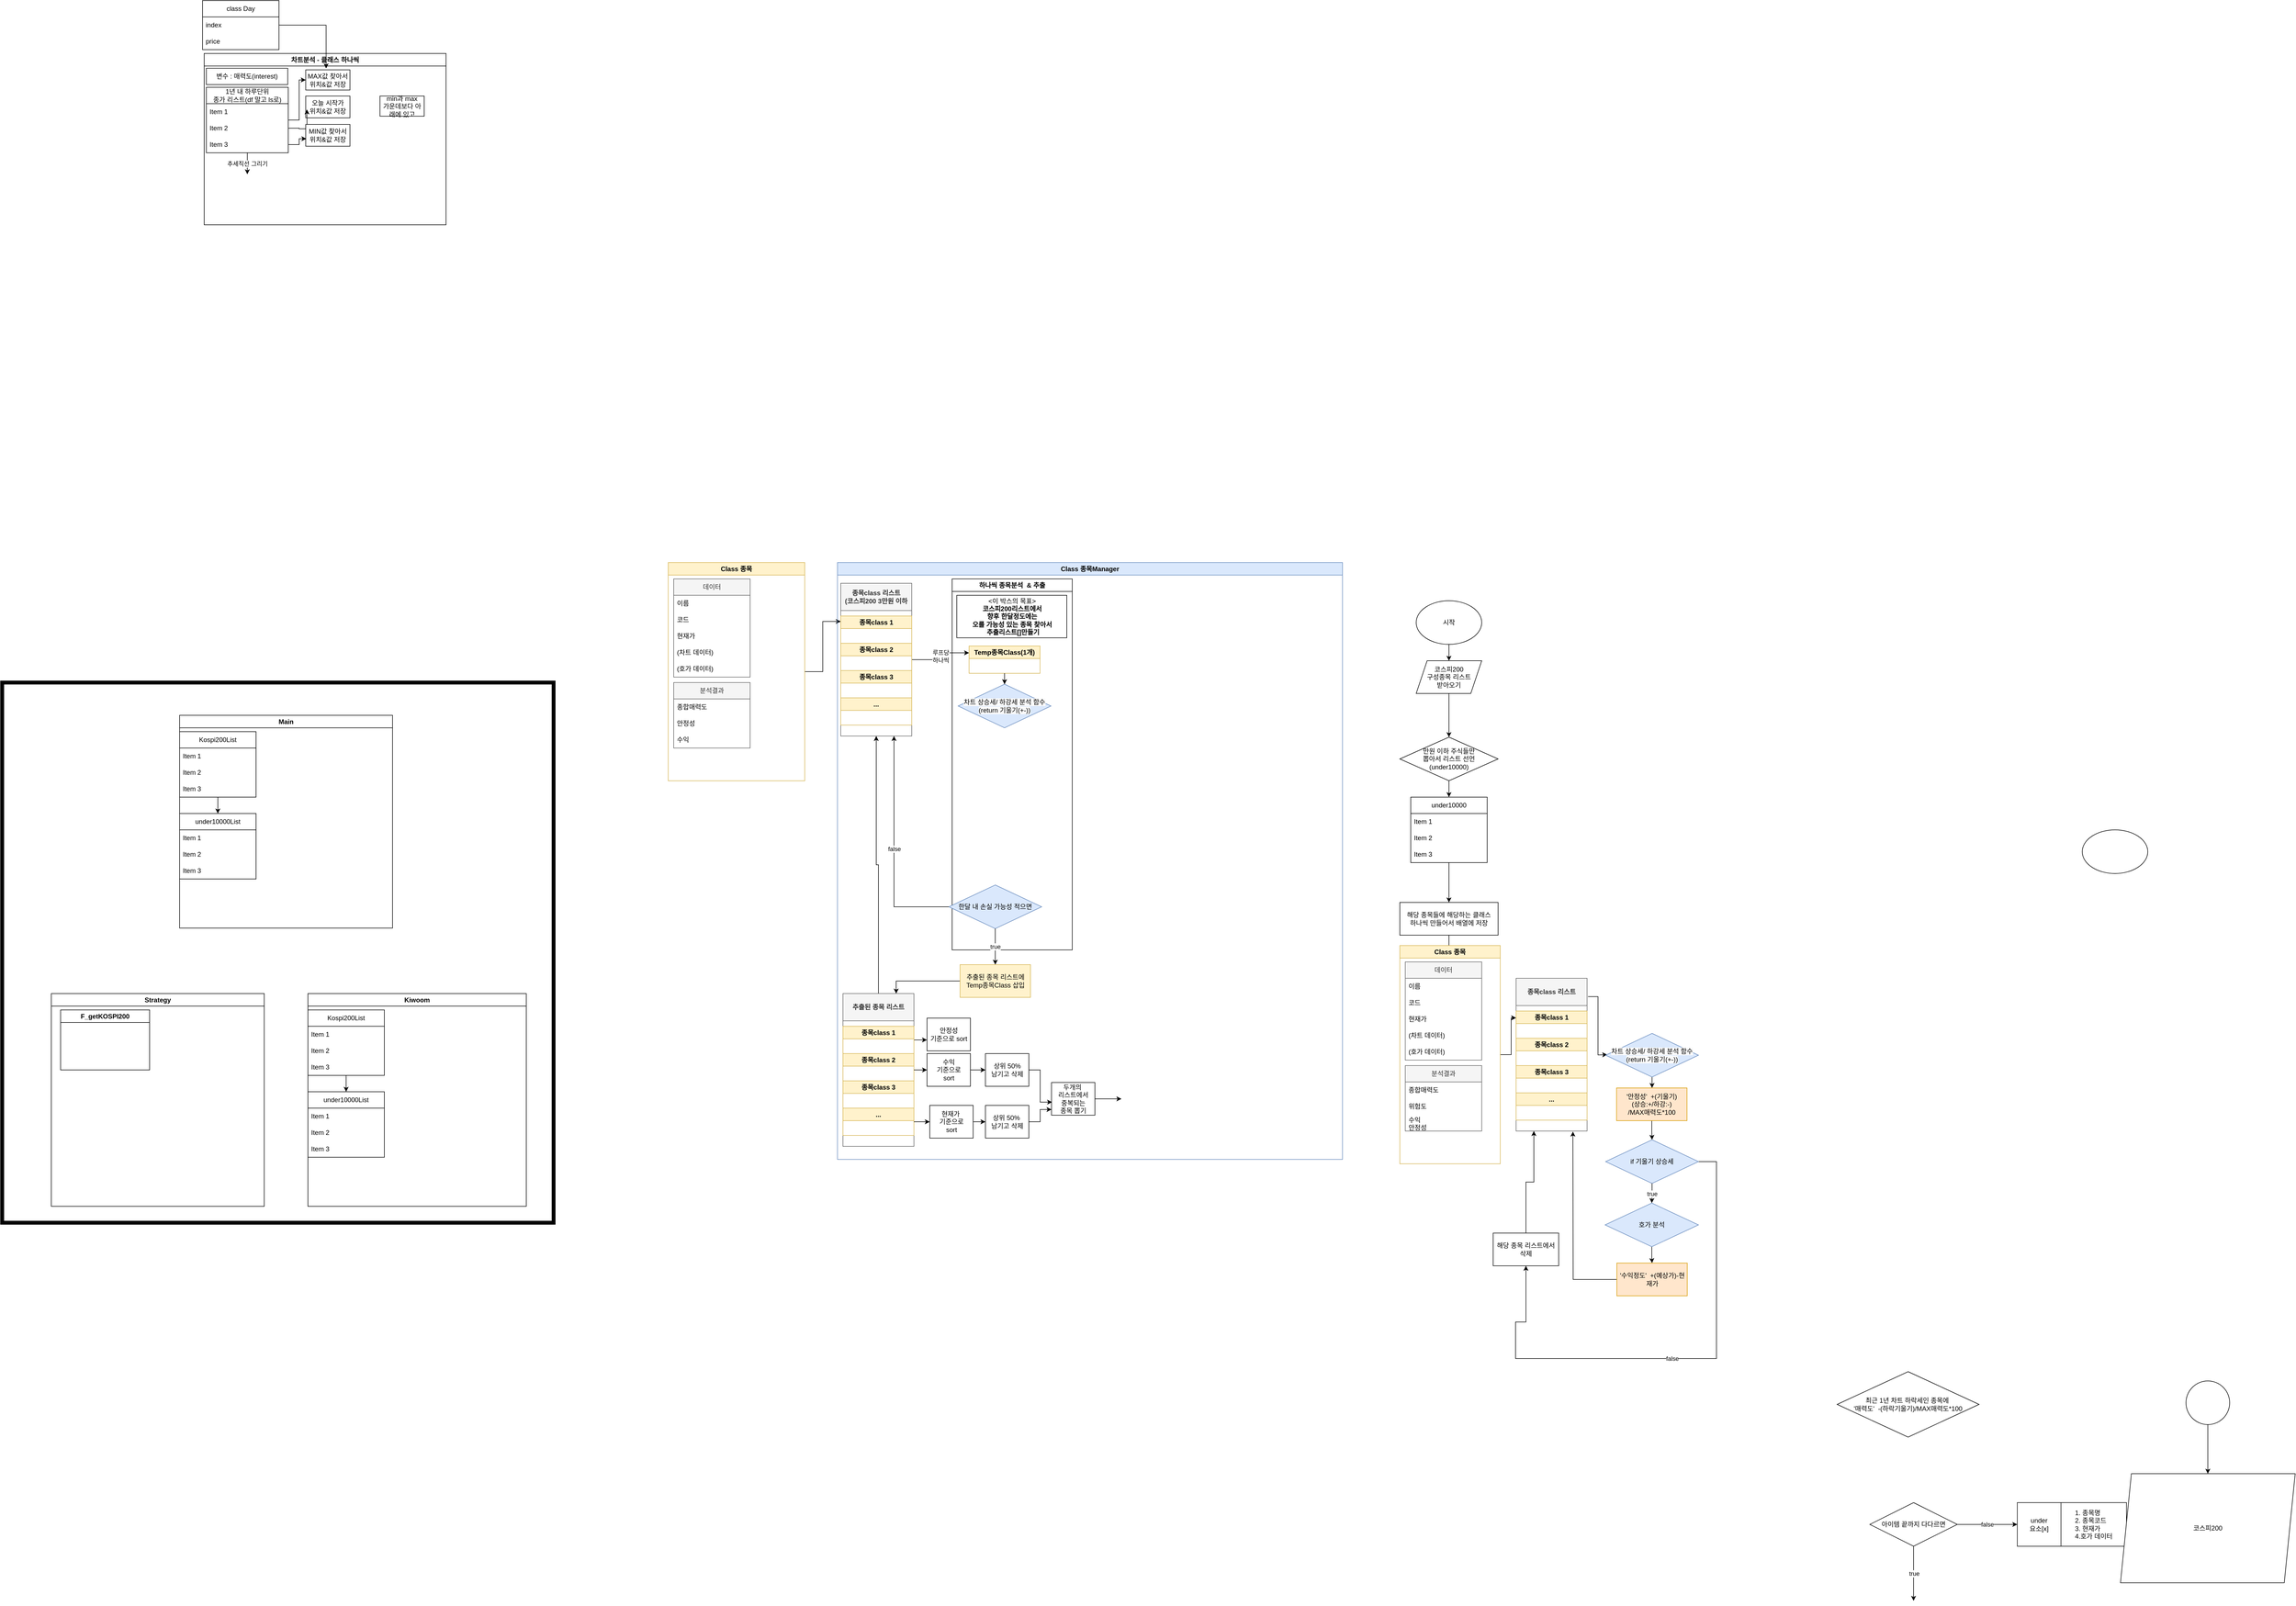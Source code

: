 <mxfile version="21.6.1" type="device">
  <diagram name="페이지-1" id="QIUFdWRInUS5IZFDsgyB">
    <mxGraphModel dx="1163" dy="1836" grid="0" gridSize="10" guides="1" tooltips="1" connect="1" arrows="1" fold="1" page="0" pageScale="1" pageWidth="827" pageHeight="1169" math="0" shadow="0">
      <root>
        <mxCell id="0" />
        <mxCell id="1" parent="0" />
        <mxCell id="idhvMQGA3ezEIWudhVS9-40" value="" style="rounded=0;whiteSpace=wrap;html=1;fillColor=none;strokeWidth=7;" parent="1" vertex="1">
          <mxGeometry x="-520" y="120" width="1010" height="990" as="geometry" />
        </mxCell>
        <mxCell id="idhvMQGA3ezEIWudhVS9-6" value="Main" style="swimlane;whiteSpace=wrap;html=1;" parent="1" vertex="1">
          <mxGeometry x="-195" y="180" width="390" height="390" as="geometry" />
        </mxCell>
        <mxCell id="idhvMQGA3ezEIWudhVS9-16" style="edgeStyle=orthogonalEdgeStyle;rounded=0;orthogonalLoop=1;jettySize=auto;html=1;entryX=0.5;entryY=0;entryDx=0;entryDy=0;" parent="idhvMQGA3ezEIWudhVS9-6" source="idhvMQGA3ezEIWudhVS9-7" target="idhvMQGA3ezEIWudhVS9-11" edge="1">
          <mxGeometry relative="1" as="geometry" />
        </mxCell>
        <mxCell id="idhvMQGA3ezEIWudhVS9-7" value="Kospi200List" style="swimlane;fontStyle=0;childLayout=stackLayout;horizontal=1;startSize=30;horizontalStack=0;resizeParent=1;resizeParentMax=0;resizeLast=0;collapsible=1;marginBottom=0;whiteSpace=wrap;html=1;" parent="idhvMQGA3ezEIWudhVS9-6" vertex="1">
          <mxGeometry y="30" width="140" height="120" as="geometry">
            <mxRectangle y="30" width="110" height="30" as="alternateBounds" />
          </mxGeometry>
        </mxCell>
        <mxCell id="idhvMQGA3ezEIWudhVS9-8" value="Item 1" style="text;strokeColor=none;fillColor=none;align=left;verticalAlign=middle;spacingLeft=4;spacingRight=4;overflow=hidden;points=[[0,0.5],[1,0.5]];portConstraint=eastwest;rotatable=0;whiteSpace=wrap;html=1;" parent="idhvMQGA3ezEIWudhVS9-7" vertex="1">
          <mxGeometry y="30" width="140" height="30" as="geometry" />
        </mxCell>
        <mxCell id="idhvMQGA3ezEIWudhVS9-9" value="Item 2" style="text;strokeColor=none;fillColor=none;align=left;verticalAlign=middle;spacingLeft=4;spacingRight=4;overflow=hidden;points=[[0,0.5],[1,0.5]];portConstraint=eastwest;rotatable=0;whiteSpace=wrap;html=1;" parent="idhvMQGA3ezEIWudhVS9-7" vertex="1">
          <mxGeometry y="60" width="140" height="30" as="geometry" />
        </mxCell>
        <mxCell id="idhvMQGA3ezEIWudhVS9-10" value="Item 3" style="text;strokeColor=none;fillColor=none;align=left;verticalAlign=middle;spacingLeft=4;spacingRight=4;overflow=hidden;points=[[0,0.5],[1,0.5]];portConstraint=eastwest;rotatable=0;whiteSpace=wrap;html=1;" parent="idhvMQGA3ezEIWudhVS9-7" vertex="1">
          <mxGeometry y="90" width="140" height="30" as="geometry" />
        </mxCell>
        <mxCell id="idhvMQGA3ezEIWudhVS9-11" value="under10000List" style="swimlane;fontStyle=0;childLayout=stackLayout;horizontal=1;startSize=30;horizontalStack=0;resizeParent=1;resizeParentMax=0;resizeLast=0;collapsible=1;marginBottom=0;whiteSpace=wrap;html=1;" parent="idhvMQGA3ezEIWudhVS9-6" vertex="1">
          <mxGeometry y="180" width="140" height="120" as="geometry" />
        </mxCell>
        <mxCell id="idhvMQGA3ezEIWudhVS9-12" value="Item 1" style="text;strokeColor=none;fillColor=none;align=left;verticalAlign=middle;spacingLeft=4;spacingRight=4;overflow=hidden;points=[[0,0.5],[1,0.5]];portConstraint=eastwest;rotatable=0;whiteSpace=wrap;html=1;" parent="idhvMQGA3ezEIWudhVS9-11" vertex="1">
          <mxGeometry y="30" width="140" height="30" as="geometry" />
        </mxCell>
        <mxCell id="idhvMQGA3ezEIWudhVS9-13" value="Item 2" style="text;strokeColor=none;fillColor=none;align=left;verticalAlign=middle;spacingLeft=4;spacingRight=4;overflow=hidden;points=[[0,0.5],[1,0.5]];portConstraint=eastwest;rotatable=0;whiteSpace=wrap;html=1;" parent="idhvMQGA3ezEIWudhVS9-11" vertex="1">
          <mxGeometry y="60" width="140" height="30" as="geometry" />
        </mxCell>
        <mxCell id="idhvMQGA3ezEIWudhVS9-14" value="Item 3" style="text;strokeColor=none;fillColor=none;align=left;verticalAlign=middle;spacingLeft=4;spacingRight=4;overflow=hidden;points=[[0,0.5],[1,0.5]];portConstraint=eastwest;rotatable=0;whiteSpace=wrap;html=1;" parent="idhvMQGA3ezEIWudhVS9-11" vertex="1">
          <mxGeometry y="90" width="140" height="30" as="geometry" />
        </mxCell>
        <mxCell id="idhvMQGA3ezEIWudhVS9-17" value="Kiwoom" style="swimlane;whiteSpace=wrap;html=1;" parent="1" vertex="1">
          <mxGeometry x="40" y="690" width="400" height="390" as="geometry" />
        </mxCell>
        <mxCell id="idhvMQGA3ezEIWudhVS9-18" style="edgeStyle=orthogonalEdgeStyle;rounded=0;orthogonalLoop=1;jettySize=auto;html=1;entryX=0.5;entryY=0;entryDx=0;entryDy=0;" parent="idhvMQGA3ezEIWudhVS9-17" source="idhvMQGA3ezEIWudhVS9-19" target="idhvMQGA3ezEIWudhVS9-23" edge="1">
          <mxGeometry relative="1" as="geometry" />
        </mxCell>
        <mxCell id="idhvMQGA3ezEIWudhVS9-19" value="Kospi200List" style="swimlane;fontStyle=0;childLayout=stackLayout;horizontal=1;startSize=30;horizontalStack=0;resizeParent=1;resizeParentMax=0;resizeLast=0;collapsible=1;marginBottom=0;whiteSpace=wrap;html=1;" parent="idhvMQGA3ezEIWudhVS9-17" vertex="1">
          <mxGeometry y="30" width="140" height="120" as="geometry" />
        </mxCell>
        <mxCell id="idhvMQGA3ezEIWudhVS9-20" value="Item 1" style="text;strokeColor=none;fillColor=none;align=left;verticalAlign=middle;spacingLeft=4;spacingRight=4;overflow=hidden;points=[[0,0.5],[1,0.5]];portConstraint=eastwest;rotatable=0;whiteSpace=wrap;html=1;" parent="idhvMQGA3ezEIWudhVS9-19" vertex="1">
          <mxGeometry y="30" width="140" height="30" as="geometry" />
        </mxCell>
        <mxCell id="idhvMQGA3ezEIWudhVS9-21" value="Item 2" style="text;strokeColor=none;fillColor=none;align=left;verticalAlign=middle;spacingLeft=4;spacingRight=4;overflow=hidden;points=[[0,0.5],[1,0.5]];portConstraint=eastwest;rotatable=0;whiteSpace=wrap;html=1;" parent="idhvMQGA3ezEIWudhVS9-19" vertex="1">
          <mxGeometry y="60" width="140" height="30" as="geometry" />
        </mxCell>
        <mxCell id="idhvMQGA3ezEIWudhVS9-22" value="Item 3" style="text;strokeColor=none;fillColor=none;align=left;verticalAlign=middle;spacingLeft=4;spacingRight=4;overflow=hidden;points=[[0,0.5],[1,0.5]];portConstraint=eastwest;rotatable=0;whiteSpace=wrap;html=1;" parent="idhvMQGA3ezEIWudhVS9-19" vertex="1">
          <mxGeometry y="90" width="140" height="30" as="geometry" />
        </mxCell>
        <mxCell id="idhvMQGA3ezEIWudhVS9-23" value="under10000List" style="swimlane;fontStyle=0;childLayout=stackLayout;horizontal=1;startSize=30;horizontalStack=0;resizeParent=1;resizeParentMax=0;resizeLast=0;collapsible=1;marginBottom=0;whiteSpace=wrap;html=1;" parent="idhvMQGA3ezEIWudhVS9-17" vertex="1">
          <mxGeometry y="180" width="140" height="120" as="geometry" />
        </mxCell>
        <mxCell id="idhvMQGA3ezEIWudhVS9-24" value="Item 1" style="text;strokeColor=none;fillColor=none;align=left;verticalAlign=middle;spacingLeft=4;spacingRight=4;overflow=hidden;points=[[0,0.5],[1,0.5]];portConstraint=eastwest;rotatable=0;whiteSpace=wrap;html=1;" parent="idhvMQGA3ezEIWudhVS9-23" vertex="1">
          <mxGeometry y="30" width="140" height="30" as="geometry" />
        </mxCell>
        <mxCell id="idhvMQGA3ezEIWudhVS9-25" value="Item 2" style="text;strokeColor=none;fillColor=none;align=left;verticalAlign=middle;spacingLeft=4;spacingRight=4;overflow=hidden;points=[[0,0.5],[1,0.5]];portConstraint=eastwest;rotatable=0;whiteSpace=wrap;html=1;" parent="idhvMQGA3ezEIWudhVS9-23" vertex="1">
          <mxGeometry y="60" width="140" height="30" as="geometry" />
        </mxCell>
        <mxCell id="idhvMQGA3ezEIWudhVS9-26" value="Item 3" style="text;strokeColor=none;fillColor=none;align=left;verticalAlign=middle;spacingLeft=4;spacingRight=4;overflow=hidden;points=[[0,0.5],[1,0.5]];portConstraint=eastwest;rotatable=0;whiteSpace=wrap;html=1;" parent="idhvMQGA3ezEIWudhVS9-23" vertex="1">
          <mxGeometry y="90" width="140" height="30" as="geometry" />
        </mxCell>
        <mxCell id="idhvMQGA3ezEIWudhVS9-27" value="Strategy" style="swimlane;whiteSpace=wrap;html=1;" parent="1" vertex="1">
          <mxGeometry x="-430" y="690" width="390" height="390" as="geometry" />
        </mxCell>
        <mxCell id="idhvMQGA3ezEIWudhVS9-41" value="F_getKOSPI200" style="swimlane;whiteSpace=wrap;html=1;" parent="1" vertex="1">
          <mxGeometry x="-413" y="720" width="163" height="110" as="geometry" />
        </mxCell>
        <mxCell id="idhvMQGA3ezEIWudhVS9-44" style="edgeStyle=orthogonalEdgeStyle;rounded=0;orthogonalLoop=1;jettySize=auto;html=1;" parent="1" source="idhvMQGA3ezEIWudhVS9-42" target="idhvMQGA3ezEIWudhVS9-43" edge="1">
          <mxGeometry relative="1" as="geometry" />
        </mxCell>
        <mxCell id="idhvMQGA3ezEIWudhVS9-42" value="시작" style="ellipse;whiteSpace=wrap;html=1;" parent="1" vertex="1">
          <mxGeometry x="2070" y="-30" width="120" height="80" as="geometry" />
        </mxCell>
        <mxCell id="idhvMQGA3ezEIWudhVS9-56" style="edgeStyle=orthogonalEdgeStyle;rounded=0;orthogonalLoop=1;jettySize=auto;html=1;entryX=0.5;entryY=0;entryDx=0;entryDy=0;" parent="1" source="idhvMQGA3ezEIWudhVS9-43" target="idhvMQGA3ezEIWudhVS9-55" edge="1">
          <mxGeometry relative="1" as="geometry" />
        </mxCell>
        <mxCell id="idhvMQGA3ezEIWudhVS9-43" value="코스피200&lt;br&gt;구성종목 리스트&lt;br&gt;받아오기" style="shape=parallelogram;perimeter=parallelogramPerimeter;whiteSpace=wrap;html=1;fixedSize=1;" parent="1" vertex="1">
          <mxGeometry x="2070" y="80" width="120" height="60" as="geometry" />
        </mxCell>
        <mxCell id="idhvMQGA3ezEIWudhVS9-58" style="edgeStyle=orthogonalEdgeStyle;rounded=0;orthogonalLoop=1;jettySize=auto;html=1;" parent="1" source="idhvMQGA3ezEIWudhVS9-55" target="idhvMQGA3ezEIWudhVS9-59" edge="1">
          <mxGeometry relative="1" as="geometry">
            <mxPoint x="2130" y="380" as="targetPoint" />
          </mxGeometry>
        </mxCell>
        <mxCell id="idhvMQGA3ezEIWudhVS9-55" value="만원 이하 주식들만&lt;br&gt;뽑아서 리스트 선언&lt;br&gt;(under10000)" style="rhombus;whiteSpace=wrap;html=1;" parent="1" vertex="1">
          <mxGeometry x="2040" y="220" width="180" height="80" as="geometry" />
        </mxCell>
        <mxCell id="idhvMQGA3ezEIWudhVS9-180" style="edgeStyle=orthogonalEdgeStyle;rounded=0;orthogonalLoop=1;jettySize=auto;html=1;entryX=0.5;entryY=0;entryDx=0;entryDy=0;" parent="1" source="idhvMQGA3ezEIWudhVS9-59" target="idhvMQGA3ezEIWudhVS9-181" edge="1">
          <mxGeometry relative="1" as="geometry">
            <mxPoint x="2130" y="550" as="targetPoint" />
          </mxGeometry>
        </mxCell>
        <mxCell id="idhvMQGA3ezEIWudhVS9-59" value="under10000" style="swimlane;fontStyle=0;childLayout=stackLayout;horizontal=1;startSize=30;horizontalStack=0;resizeParent=1;resizeParentMax=0;resizeLast=0;collapsible=1;marginBottom=0;whiteSpace=wrap;html=1;" parent="1" vertex="1">
          <mxGeometry x="2060" y="330" width="140" height="120" as="geometry" />
        </mxCell>
        <mxCell id="idhvMQGA3ezEIWudhVS9-60" value="Item 1" style="text;strokeColor=none;fillColor=none;align=left;verticalAlign=middle;spacingLeft=4;spacingRight=4;overflow=hidden;points=[[0,0.5],[1,0.5]];portConstraint=eastwest;rotatable=0;whiteSpace=wrap;html=1;" parent="idhvMQGA3ezEIWudhVS9-59" vertex="1">
          <mxGeometry y="30" width="140" height="30" as="geometry" />
        </mxCell>
        <mxCell id="idhvMQGA3ezEIWudhVS9-61" value="Item 2" style="text;strokeColor=none;fillColor=none;align=left;verticalAlign=middle;spacingLeft=4;spacingRight=4;overflow=hidden;points=[[0,0.5],[1,0.5]];portConstraint=eastwest;rotatable=0;whiteSpace=wrap;html=1;" parent="idhvMQGA3ezEIWudhVS9-59" vertex="1">
          <mxGeometry y="60" width="140" height="30" as="geometry" />
        </mxCell>
        <mxCell id="idhvMQGA3ezEIWudhVS9-62" value="Item 3" style="text;strokeColor=none;fillColor=none;align=left;verticalAlign=middle;spacingLeft=4;spacingRight=4;overflow=hidden;points=[[0,0.5],[1,0.5]];portConstraint=eastwest;rotatable=0;whiteSpace=wrap;html=1;" parent="idhvMQGA3ezEIWudhVS9-59" vertex="1">
          <mxGeometry y="90" width="140" height="30" as="geometry" />
        </mxCell>
        <mxCell id="idhvMQGA3ezEIWudhVS9-67" value="true" style="edgeStyle=orthogonalEdgeStyle;rounded=0;orthogonalLoop=1;jettySize=auto;html=1;" parent="1" source="idhvMQGA3ezEIWudhVS9-66" edge="1">
          <mxGeometry relative="1" as="geometry">
            <mxPoint x="2981" y="1803" as="targetPoint" />
          </mxGeometry>
        </mxCell>
        <mxCell id="idhvMQGA3ezEIWudhVS9-68" value="false" style="edgeStyle=orthogonalEdgeStyle;rounded=0;orthogonalLoop=1;jettySize=auto;html=1;" parent="1" source="idhvMQGA3ezEIWudhVS9-66" target="idhvMQGA3ezEIWudhVS9-71" edge="1">
          <mxGeometry relative="1" as="geometry">
            <mxPoint x="3131" y="1463" as="targetPoint" />
          </mxGeometry>
        </mxCell>
        <mxCell id="idhvMQGA3ezEIWudhVS9-66" value="아이템 끝까지 다다르면" style="rhombus;whiteSpace=wrap;html=1;" parent="1" vertex="1">
          <mxGeometry x="2901" y="1623" width="160" height="80" as="geometry" />
        </mxCell>
        <mxCell id="idhvMQGA3ezEIWudhVS9-71" value="under&lt;br&gt;요소[x]" style="whiteSpace=wrap;html=1;aspect=fixed;" parent="1" vertex="1">
          <mxGeometry x="3171" y="1623" width="80" height="80" as="geometry" />
        </mxCell>
        <mxCell id="idhvMQGA3ezEIWudhVS9-72" value="" style="ellipse;whiteSpace=wrap;html=1;" parent="1" vertex="1">
          <mxGeometry x="3290" y="390" width="120" height="80" as="geometry" />
        </mxCell>
        <mxCell id="idhvMQGA3ezEIWudhVS9-73" value="&lt;div style=&quot;text-align: left;&quot;&gt;&lt;span style=&quot;background-color: initial;&quot;&gt;1. 종목명&lt;/span&gt;&lt;/div&gt;&lt;div style=&quot;text-align: left;&quot;&gt;&lt;span style=&quot;background-color: initial;&quot;&gt;2. 종목코드&lt;/span&gt;&lt;/div&gt;&lt;div style=&quot;text-align: left;&quot;&gt;&lt;span style=&quot;background-color: initial;&quot;&gt;3. 현재가&lt;/span&gt;&lt;/div&gt;&lt;div style=&quot;text-align: left;&quot;&gt;&lt;span style=&quot;background-color: initial;&quot;&gt;4.호가&amp;nbsp;&lt;/span&gt;&lt;span style=&quot;background-color: initial;&quot;&gt;데이터&lt;/span&gt;&lt;/div&gt;" style="rounded=0;whiteSpace=wrap;html=1;" parent="1" vertex="1">
          <mxGeometry x="3251" y="1623" width="120" height="80" as="geometry" />
        </mxCell>
        <mxCell id="idhvMQGA3ezEIWudhVS9-75" value="최근 1년 차트 하락세인 종목에&amp;nbsp;&lt;br&gt;&#39;매력도&#39;&amp;nbsp; -(하락기울기)/MAX매력도*100" style="rhombus;whiteSpace=wrap;html=1;" parent="1" vertex="1">
          <mxGeometry x="2841" y="1383" width="260" height="120" as="geometry" />
        </mxCell>
        <mxCell id="idhvMQGA3ezEIWudhVS9-188" style="edgeStyle=orthogonalEdgeStyle;rounded=0;orthogonalLoop=1;jettySize=auto;html=1;entryX=0;entryY=0.25;entryDx=0;entryDy=0;" parent="1" source="idhvMQGA3ezEIWudhVS9-76" target="idhvMQGA3ezEIWudhVS9-88" edge="1">
          <mxGeometry relative="1" as="geometry" />
        </mxCell>
        <mxCell id="idhvMQGA3ezEIWudhVS9-76" value="Class 종목" style="swimlane;whiteSpace=wrap;html=1;fillColor=#fff2cc;strokeColor=#d6b656;" parent="1" vertex="1">
          <mxGeometry x="700" y="-100" width="250" height="400" as="geometry" />
        </mxCell>
        <mxCell id="idhvMQGA3ezEIWudhVS9-77" value="데이터" style="swimlane;fontStyle=0;childLayout=stackLayout;horizontal=1;startSize=30;horizontalStack=0;resizeParent=1;resizeParentMax=0;resizeLast=0;collapsible=1;marginBottom=0;whiteSpace=wrap;html=1;fillColor=#f5f5f5;fontColor=#333333;strokeColor=#666666;" parent="idhvMQGA3ezEIWudhVS9-76" vertex="1">
          <mxGeometry x="10" y="30" width="140" height="180" as="geometry" />
        </mxCell>
        <mxCell id="idhvMQGA3ezEIWudhVS9-78" value="이름&lt;span style=&quot;white-space: pre;&quot;&gt;&#x9;&lt;/span&gt;" style="text;strokeColor=none;fillColor=none;align=left;verticalAlign=middle;spacingLeft=4;spacingRight=4;overflow=hidden;points=[[0,0.5],[1,0.5]];portConstraint=eastwest;rotatable=0;whiteSpace=wrap;html=1;" parent="idhvMQGA3ezEIWudhVS9-77" vertex="1">
          <mxGeometry y="30" width="140" height="30" as="geometry" />
        </mxCell>
        <mxCell id="idhvMQGA3ezEIWudhVS9-82" value="코드&lt;span style=&quot;white-space: pre;&quot;&gt;&#x9;&lt;/span&gt;" style="text;strokeColor=none;fillColor=none;align=left;verticalAlign=middle;spacingLeft=4;spacingRight=4;overflow=hidden;points=[[0,0.5],[1,0.5]];portConstraint=eastwest;rotatable=0;whiteSpace=wrap;html=1;" parent="idhvMQGA3ezEIWudhVS9-77" vertex="1">
          <mxGeometry y="60" width="140" height="30" as="geometry" />
        </mxCell>
        <mxCell id="idhvMQGA3ezEIWudhVS9-83" value="현재가" style="text;strokeColor=none;fillColor=none;align=left;verticalAlign=middle;spacingLeft=4;spacingRight=4;overflow=hidden;points=[[0,0.5],[1,0.5]];portConstraint=eastwest;rotatable=0;whiteSpace=wrap;html=1;" parent="idhvMQGA3ezEIWudhVS9-77" vertex="1">
          <mxGeometry y="90" width="140" height="30" as="geometry" />
        </mxCell>
        <mxCell id="idhvMQGA3ezEIWudhVS9-79" value="(차트 데이터)" style="text;strokeColor=none;fillColor=none;align=left;verticalAlign=middle;spacingLeft=4;spacingRight=4;overflow=hidden;points=[[0,0.5],[1,0.5]];portConstraint=eastwest;rotatable=0;whiteSpace=wrap;html=1;" parent="idhvMQGA3ezEIWudhVS9-77" vertex="1">
          <mxGeometry y="120" width="140" height="30" as="geometry" />
        </mxCell>
        <mxCell id="idhvMQGA3ezEIWudhVS9-80" value="(호가 데이터)" style="text;strokeColor=none;fillColor=none;align=left;verticalAlign=middle;spacingLeft=4;spacingRight=4;overflow=hidden;points=[[0,0.5],[1,0.5]];portConstraint=eastwest;rotatable=0;whiteSpace=wrap;html=1;" parent="idhvMQGA3ezEIWudhVS9-77" vertex="1">
          <mxGeometry y="150" width="140" height="30" as="geometry" />
        </mxCell>
        <mxCell id="idhvMQGA3ezEIWudhVS9-148" value="분석결과" style="swimlane;fontStyle=0;childLayout=stackLayout;horizontal=1;startSize=30;horizontalStack=0;resizeParent=1;resizeParentMax=0;resizeLast=0;collapsible=1;marginBottom=0;whiteSpace=wrap;html=1;fillColor=#f5f5f5;fontColor=#333333;strokeColor=#666666;" parent="idhvMQGA3ezEIWudhVS9-76" vertex="1">
          <mxGeometry x="10" y="220" width="140" height="120" as="geometry" />
        </mxCell>
        <mxCell id="idhvMQGA3ezEIWudhVS9-149" value="종합매력도" style="text;strokeColor=none;fillColor=none;align=left;verticalAlign=middle;spacingLeft=4;spacingRight=4;overflow=hidden;points=[[0,0.5],[1,0.5]];portConstraint=eastwest;rotatable=0;whiteSpace=wrap;html=1;" parent="idhvMQGA3ezEIWudhVS9-148" vertex="1">
          <mxGeometry y="30" width="140" height="30" as="geometry" />
        </mxCell>
        <mxCell id="idhvMQGA3ezEIWudhVS9-150" value="안정성" style="text;strokeColor=none;fillColor=none;align=left;verticalAlign=middle;spacingLeft=4;spacingRight=4;overflow=hidden;points=[[0,0.5],[1,0.5]];portConstraint=eastwest;rotatable=0;whiteSpace=wrap;html=1;" parent="idhvMQGA3ezEIWudhVS9-148" vertex="1">
          <mxGeometry y="60" width="140" height="30" as="geometry" />
        </mxCell>
        <mxCell id="idhvMQGA3ezEIWudhVS9-151" value="수익" style="text;strokeColor=none;fillColor=none;align=left;verticalAlign=middle;spacingLeft=4;spacingRight=4;overflow=hidden;points=[[0,0.5],[1,0.5]];portConstraint=eastwest;rotatable=0;whiteSpace=wrap;html=1;" parent="idhvMQGA3ezEIWudhVS9-148" vertex="1">
          <mxGeometry y="90" width="140" height="30" as="geometry" />
        </mxCell>
        <mxCell id="idhvMQGA3ezEIWudhVS9-85" value="Class 종목Manager" style="swimlane;whiteSpace=wrap;html=1;fillColor=#dae8fc;strokeColor=#6c8ebf;" parent="1" vertex="1">
          <mxGeometry x="1010" y="-100" width="925" height="1094" as="geometry" />
        </mxCell>
        <mxCell id="idhvMQGA3ezEIWudhVS9-165" value="루프당&lt;br&gt;하나씩" style="edgeStyle=orthogonalEdgeStyle;rounded=0;orthogonalLoop=1;jettySize=auto;html=1;entryX=0;entryY=0.25;entryDx=0;entryDy=0;" parent="idhvMQGA3ezEIWudhVS9-85" source="idhvMQGA3ezEIWudhVS9-88" target="idhvMQGA3ezEIWudhVS9-92" edge="1">
          <mxGeometry relative="1" as="geometry" />
        </mxCell>
        <mxCell id="idhvMQGA3ezEIWudhVS9-88" value="종목class 리스트&lt;br&gt;(코스피200 3만원 이하" style="swimlane;whiteSpace=wrap;html=1;startSize=50;fillColor=#f5f5f5;fontColor=#333333;strokeColor=#666666;" parent="idhvMQGA3ezEIWudhVS9-85" vertex="1">
          <mxGeometry x="6" y="38" width="130" height="280" as="geometry" />
        </mxCell>
        <mxCell id="idhvMQGA3ezEIWudhVS9-90" value="종목class 2" style="swimlane;whiteSpace=wrap;html=1;fillColor=#fff2cc;strokeColor=#d6b656;" parent="idhvMQGA3ezEIWudhVS9-88" vertex="1">
          <mxGeometry y="110" width="130" height="50" as="geometry" />
        </mxCell>
        <mxCell id="idhvMQGA3ezEIWudhVS9-91" value="종목class 3" style="swimlane;whiteSpace=wrap;html=1;fillColor=#fff2cc;strokeColor=#d6b656;" parent="idhvMQGA3ezEIWudhVS9-88" vertex="1">
          <mxGeometry y="160" width="130" height="50" as="geometry" />
        </mxCell>
        <mxCell id="idhvMQGA3ezEIWudhVS9-89" value="종목class 1" style="swimlane;whiteSpace=wrap;html=1;fillColor=#fff2cc;strokeColor=#d6b656;" parent="idhvMQGA3ezEIWudhVS9-88" vertex="1">
          <mxGeometry y="60" width="130" height="50" as="geometry" />
        </mxCell>
        <mxCell id="idhvMQGA3ezEIWudhVS9-99" value="..." style="swimlane;whiteSpace=wrap;html=1;fillColor=#fff2cc;strokeColor=#d6b656;" parent="idhvMQGA3ezEIWudhVS9-88" vertex="1">
          <mxGeometry y="210" width="130" height="50" as="geometry" />
        </mxCell>
        <mxCell id="idhvMQGA3ezEIWudhVS9-111" value="하나씩 종목분석&amp;nbsp; &amp;amp; 추출" style="swimlane;whiteSpace=wrap;html=1;" parent="idhvMQGA3ezEIWudhVS9-85" vertex="1">
          <mxGeometry x="210" y="30" width="220" height="680" as="geometry" />
        </mxCell>
        <mxCell id="idhvMQGA3ezEIWudhVS9-140" value="&lt;span style=&quot;border-color: var(--border-color); color: rgb(0, 0, 0); font-family: Helvetica; font-size: 12px; font-style: normal; font-variant-ligatures: normal; font-variant-caps: normal; font-weight: 400; letter-spacing: normal; orphans: 2; text-indent: 0px; text-transform: none; widows: 2; word-spacing: 0px; -webkit-text-stroke-width: 0px; text-decoration-thickness: initial; text-decoration-style: initial; text-decoration-color: initial; text-align: center; background-color: rgb(251, 251, 251); float: none; display: inline !important;&quot;&gt;차트 상승세/ 하강세 분석 함수&lt;/span&gt;&lt;br style=&quot;border-color: var(--border-color); color: rgb(0, 0, 0); font-family: Helvetica; font-size: 12px; font-style: normal; font-variant-ligatures: normal; font-variant-caps: normal; font-weight: 400; letter-spacing: normal; orphans: 2; text-indent: 0px; text-transform: none; widows: 2; word-spacing: 0px; -webkit-text-stroke-width: 0px; text-decoration-thickness: initial; text-decoration-style: initial; text-decoration-color: initial; text-align: center; background-color: rgb(251, 251, 251);&quot;&gt;&lt;span style=&quot;border-color: var(--border-color); color: rgb(0, 0, 0); font-family: Helvetica; font-size: 12px; font-style: normal; font-variant-ligatures: normal; font-variant-caps: normal; font-weight: 400; letter-spacing: normal; orphans: 2; text-indent: 0px; text-transform: none; widows: 2; word-spacing: 0px; -webkit-text-stroke-width: 0px; text-decoration-thickness: initial; text-decoration-style: initial; text-decoration-color: initial; text-align: center; background-color: rgb(251, 251, 251); float: none; display: inline !important;&quot;&gt;(return 기울기(+-))&lt;/span&gt;" style="rhombus;whiteSpace=wrap;html=1;fillColor=#dae8fc;strokeColor=#6c8ebf;" parent="idhvMQGA3ezEIWudhVS9-111" vertex="1">
          <mxGeometry x="11" y="193" width="170" height="80" as="geometry" />
        </mxCell>
        <mxCell id="idhvMQGA3ezEIWudhVS9-186" value="&amp;lt;이 박스의 목표&amp;gt;&lt;br&gt;&lt;span style=&quot;color: rgb(0, 0, 0); font-family: Helvetica; font-size: 12px; font-style: normal; font-variant-ligatures: normal; font-variant-caps: normal; font-weight: 700; letter-spacing: normal; orphans: 2; text-align: center; text-indent: 0px; text-transform: none; widows: 2; word-spacing: 0px; -webkit-text-stroke-width: 0px; background-color: rgb(251, 251, 251); text-decoration-thickness: initial; text-decoration-style: initial; text-decoration-color: initial; float: none; display: inline !important;&quot;&gt;코스피200리스트에서 &lt;br&gt;향후 한달정도에는 &lt;br&gt;오를 가능성 있는&amp;nbsp;종목 찾아서&lt;br&gt;&amp;nbsp;추출리스트[]만들기&lt;/span&gt;" style="rounded=0;whiteSpace=wrap;html=1;" parent="idhvMQGA3ezEIWudhVS9-111" vertex="1">
          <mxGeometry x="8.5" y="30" width="201.5" height="78" as="geometry" />
        </mxCell>
        <mxCell id="idhvMQGA3ezEIWudhVS9-92" value="Temp종목Class(1개)" style="swimlane;whiteSpace=wrap;html=1;fillColor=#fff2cc;strokeColor=#d6b656;" parent="idhvMQGA3ezEIWudhVS9-111" vertex="1">
          <mxGeometry x="31" y="123" width="130" height="50" as="geometry" />
        </mxCell>
        <mxCell id="idhvMQGA3ezEIWudhVS9-142" style="edgeStyle=orthogonalEdgeStyle;rounded=0;orthogonalLoop=1;jettySize=auto;html=1;entryX=0.5;entryY=0;entryDx=0;entryDy=0;" parent="idhvMQGA3ezEIWudhVS9-111" source="idhvMQGA3ezEIWudhVS9-92" target="idhvMQGA3ezEIWudhVS9-140" edge="1">
          <mxGeometry relative="1" as="geometry" />
        </mxCell>
        <mxCell id="idhvMQGA3ezEIWudhVS9-234" value="한달 내 손실 가능성 적으면" style="rhombus;whiteSpace=wrap;html=1;fillColor=#dae8fc;strokeColor=#6c8ebf;rounded=0;" parent="idhvMQGA3ezEIWudhVS9-111" vertex="1">
          <mxGeometry x="-6" y="561" width="170" height="80" as="geometry" />
        </mxCell>
        <mxCell id="idhvMQGA3ezEIWudhVS9-182" style="edgeStyle=orthogonalEdgeStyle;rounded=0;orthogonalLoop=1;jettySize=auto;html=1;entryX=0.5;entryY=1;entryDx=0;entryDy=0;" parent="idhvMQGA3ezEIWudhVS9-85" source="idhvMQGA3ezEIWudhVS9-118" target="idhvMQGA3ezEIWudhVS9-88" edge="1">
          <mxGeometry relative="1" as="geometry" />
        </mxCell>
        <mxCell id="idhvMQGA3ezEIWudhVS9-118" value="추출된 종목 리스트" style="swimlane;whiteSpace=wrap;html=1;startSize=50;fillColor=#f5f5f5;fontColor=#333333;strokeColor=#666666;" parent="idhvMQGA3ezEIWudhVS9-85" vertex="1">
          <mxGeometry x="10" y="790" width="130" height="280" as="geometry" />
        </mxCell>
        <mxCell id="idhvMQGA3ezEIWudhVS9-119" value="종목class 2" style="swimlane;whiteSpace=wrap;html=1;fillColor=#fff2cc;strokeColor=#d6b656;" parent="idhvMQGA3ezEIWudhVS9-118" vertex="1">
          <mxGeometry y="110" width="130" height="50" as="geometry" />
        </mxCell>
        <mxCell id="idhvMQGA3ezEIWudhVS9-120" value="종목class 3" style="swimlane;whiteSpace=wrap;html=1;fillColor=#fff2cc;strokeColor=#d6b656;" parent="idhvMQGA3ezEIWudhVS9-118" vertex="1">
          <mxGeometry y="160" width="130" height="50" as="geometry" />
        </mxCell>
        <mxCell id="idhvMQGA3ezEIWudhVS9-251" style="edgeStyle=orthogonalEdgeStyle;rounded=0;orthogonalLoop=1;jettySize=auto;html=1;" parent="idhvMQGA3ezEIWudhVS9-118" source="idhvMQGA3ezEIWudhVS9-121" edge="1">
          <mxGeometry relative="1" as="geometry">
            <mxPoint x="153.894" y="85" as="targetPoint" />
          </mxGeometry>
        </mxCell>
        <mxCell id="idhvMQGA3ezEIWudhVS9-121" value="종목class 1" style="swimlane;whiteSpace=wrap;html=1;fillColor=#fff2cc;strokeColor=#d6b656;" parent="idhvMQGA3ezEIWudhVS9-118" vertex="1">
          <mxGeometry y="60" width="130" height="50" as="geometry" />
        </mxCell>
        <mxCell id="idhvMQGA3ezEIWudhVS9-122" value="..." style="swimlane;whiteSpace=wrap;html=1;fillColor=#fff2cc;strokeColor=#d6b656;" parent="idhvMQGA3ezEIWudhVS9-118" vertex="1">
          <mxGeometry y="210" width="130" height="50" as="geometry" />
        </mxCell>
        <mxCell id="idhvMQGA3ezEIWudhVS9-167" style="edgeStyle=orthogonalEdgeStyle;rounded=0;orthogonalLoop=1;jettySize=auto;html=1;entryX=0.75;entryY=0;entryDx=0;entryDy=0;" parent="idhvMQGA3ezEIWudhVS9-85" source="idhvMQGA3ezEIWudhVS9-162" target="idhvMQGA3ezEIWudhVS9-118" edge="1">
          <mxGeometry relative="1" as="geometry" />
        </mxCell>
        <mxCell id="idhvMQGA3ezEIWudhVS9-162" value="추출된 종목 리스트에&lt;br&gt;Temp종목Class 삽입" style="rounded=0;whiteSpace=wrap;html=1;fillColor=#fff2cc;strokeColor=#d6b656;" parent="idhvMQGA3ezEIWudhVS9-85" vertex="1">
          <mxGeometry x="224.5" y="737" width="129" height="60" as="geometry" />
        </mxCell>
        <mxCell id="idhvMQGA3ezEIWudhVS9-185" style="edgeStyle=orthogonalEdgeStyle;rounded=0;orthogonalLoop=1;jettySize=auto;html=1;entryX=0;entryY=0.5;entryDx=0;entryDy=0;" parent="idhvMQGA3ezEIWudhVS9-85" source="idhvMQGA3ezEIWudhVS9-184" target="idhvMQGA3ezEIWudhVS9-244" edge="1">
          <mxGeometry relative="1" as="geometry">
            <mxPoint x="290" y="929" as="targetPoint" />
          </mxGeometry>
        </mxCell>
        <mxCell id="idhvMQGA3ezEIWudhVS9-184" value="수익 &lt;br&gt;기준으로&lt;br&gt;sort" style="rounded=0;whiteSpace=wrap;html=1;" parent="idhvMQGA3ezEIWudhVS9-85" vertex="1">
          <mxGeometry x="164" y="900" width="79.5" height="60" as="geometry" />
        </mxCell>
        <mxCell id="idhvMQGA3ezEIWudhVS9-183" style="edgeStyle=orthogonalEdgeStyle;rounded=0;orthogonalLoop=1;jettySize=auto;html=1;" parent="idhvMQGA3ezEIWudhVS9-85" source="idhvMQGA3ezEIWudhVS9-118" target="idhvMQGA3ezEIWudhVS9-184" edge="1">
          <mxGeometry relative="1" as="geometry">
            <mxPoint x="220" y="930" as="targetPoint" />
          </mxGeometry>
        </mxCell>
        <mxCell id="idhvMQGA3ezEIWudhVS9-238" value="false" style="edgeStyle=orthogonalEdgeStyle;rounded=0;orthogonalLoop=1;jettySize=auto;html=1;entryX=0.75;entryY=1;entryDx=0;entryDy=0;" parent="idhvMQGA3ezEIWudhVS9-85" source="idhvMQGA3ezEIWudhVS9-234" target="idhvMQGA3ezEIWudhVS9-88" edge="1">
          <mxGeometry relative="1" as="geometry">
            <Array as="points">
              <mxPoint x="103" y="631" />
            </Array>
          </mxGeometry>
        </mxCell>
        <mxCell id="idhvMQGA3ezEIWudhVS9-243" style="edgeStyle=orthogonalEdgeStyle;rounded=0;orthogonalLoop=1;jettySize=auto;html=1;" parent="idhvMQGA3ezEIWudhVS9-85" source="idhvMQGA3ezEIWudhVS9-242" target="idhvMQGA3ezEIWudhVS9-246" edge="1">
          <mxGeometry relative="1" as="geometry">
            <mxPoint x="285" y="1025" as="targetPoint" />
          </mxGeometry>
        </mxCell>
        <mxCell id="idhvMQGA3ezEIWudhVS9-242" value="현재가&amp;nbsp;&lt;br&gt;기준으로&lt;br&gt;sort" style="rounded=0;whiteSpace=wrap;html=1;" parent="idhvMQGA3ezEIWudhVS9-85" vertex="1">
          <mxGeometry x="169" y="995" width="79.5" height="60" as="geometry" />
        </mxCell>
        <mxCell id="idhvMQGA3ezEIWudhVS9-241" style="edgeStyle=orthogonalEdgeStyle;rounded=0;orthogonalLoop=1;jettySize=auto;html=1;" parent="idhvMQGA3ezEIWudhVS9-85" source="idhvMQGA3ezEIWudhVS9-122" target="idhvMQGA3ezEIWudhVS9-242" edge="1">
          <mxGeometry relative="1" as="geometry">
            <mxPoint x="166" y="1025" as="targetPoint" />
          </mxGeometry>
        </mxCell>
        <mxCell id="idhvMQGA3ezEIWudhVS9-248" style="edgeStyle=orthogonalEdgeStyle;rounded=0;orthogonalLoop=1;jettySize=auto;html=1;entryX=0.013;entryY=0.6;entryDx=0;entryDy=0;entryPerimeter=0;" parent="idhvMQGA3ezEIWudhVS9-85" source="idhvMQGA3ezEIWudhVS9-244" target="idhvMQGA3ezEIWudhVS9-247" edge="1">
          <mxGeometry relative="1" as="geometry" />
        </mxCell>
        <mxCell id="idhvMQGA3ezEIWudhVS9-244" value="상위 50%&lt;br&gt;남기고 삭제" style="rounded=0;whiteSpace=wrap;html=1;" parent="idhvMQGA3ezEIWudhVS9-85" vertex="1">
          <mxGeometry x="271" y="900" width="79.5" height="60" as="geometry" />
        </mxCell>
        <mxCell id="idhvMQGA3ezEIWudhVS9-249" style="edgeStyle=orthogonalEdgeStyle;rounded=0;orthogonalLoop=1;jettySize=auto;html=1;entryX=0;entryY=0.825;entryDx=0;entryDy=0;entryPerimeter=0;" parent="idhvMQGA3ezEIWudhVS9-85" source="idhvMQGA3ezEIWudhVS9-246" target="idhvMQGA3ezEIWudhVS9-247" edge="1">
          <mxGeometry relative="1" as="geometry" />
        </mxCell>
        <mxCell id="idhvMQGA3ezEIWudhVS9-246" value="상위 50%&amp;nbsp;&lt;br&gt;남기고 삭제" style="rounded=0;whiteSpace=wrap;html=1;" parent="idhvMQGA3ezEIWudhVS9-85" vertex="1">
          <mxGeometry x="271" y="995" width="79.5" height="60" as="geometry" />
        </mxCell>
        <mxCell id="idhvMQGA3ezEIWudhVS9-250" style="edgeStyle=orthogonalEdgeStyle;rounded=0;orthogonalLoop=1;jettySize=auto;html=1;" parent="idhvMQGA3ezEIWudhVS9-85" source="idhvMQGA3ezEIWudhVS9-247" edge="1">
          <mxGeometry relative="1" as="geometry">
            <mxPoint x="520.064" y="983" as="targetPoint" />
          </mxGeometry>
        </mxCell>
        <mxCell id="idhvMQGA3ezEIWudhVS9-247" value="두개의&amp;nbsp;&lt;br&gt;리스트에서&lt;br&gt;중복되는&lt;br&gt;종목 뽑기" style="rounded=0;whiteSpace=wrap;html=1;" parent="idhvMQGA3ezEIWudhVS9-85" vertex="1">
          <mxGeometry x="392" y="953" width="79.5" height="60" as="geometry" />
        </mxCell>
        <mxCell id="idhvMQGA3ezEIWudhVS9-252" value="안정성&lt;br&gt;기준으로 sort" style="rounded=0;whiteSpace=wrap;html=1;" parent="idhvMQGA3ezEIWudhVS9-85" vertex="1">
          <mxGeometry x="164" y="835" width="79.5" height="60" as="geometry" />
        </mxCell>
        <mxCell id="idhvMQGA3ezEIWudhVS9-253" value="true" style="edgeStyle=orthogonalEdgeStyle;rounded=0;orthogonalLoop=1;jettySize=auto;html=1;" parent="idhvMQGA3ezEIWudhVS9-85" source="idhvMQGA3ezEIWudhVS9-234" target="idhvMQGA3ezEIWudhVS9-162" edge="1">
          <mxGeometry relative="1" as="geometry" />
        </mxCell>
        <mxCell id="idhvMQGA3ezEIWudhVS9-178" style="edgeStyle=orthogonalEdgeStyle;rounded=0;orthogonalLoop=1;jettySize=auto;html=1;" parent="1" source="idhvMQGA3ezEIWudhVS9-177" target="idhvMQGA3ezEIWudhVS9-179" edge="1">
          <mxGeometry relative="1" as="geometry">
            <mxPoint x="3520" y="1630" as="targetPoint" />
          </mxGeometry>
        </mxCell>
        <mxCell id="idhvMQGA3ezEIWudhVS9-177" value="" style="ellipse;whiteSpace=wrap;html=1;aspect=fixed;" parent="1" vertex="1">
          <mxGeometry x="3480" y="1400" width="80" height="80" as="geometry" />
        </mxCell>
        <mxCell id="idhvMQGA3ezEIWudhVS9-179" value="코스피200" style="shape=parallelogram;perimeter=parallelogramPerimeter;whiteSpace=wrap;html=1;fixedSize=1;" parent="1" vertex="1">
          <mxGeometry x="3360" y="1570" width="320" height="200" as="geometry" />
        </mxCell>
        <mxCell id="idhvMQGA3ezEIWudhVS9-202" style="edgeStyle=orthogonalEdgeStyle;rounded=0;orthogonalLoop=1;jettySize=auto;html=1;entryX=0.5;entryY=0;entryDx=0;entryDy=0;" parent="1" source="idhvMQGA3ezEIWudhVS9-181" target="idhvMQGA3ezEIWudhVS9-190" edge="1">
          <mxGeometry relative="1" as="geometry" />
        </mxCell>
        <mxCell id="idhvMQGA3ezEIWudhVS9-181" value="해당 종목들에 해당하는 클래스&lt;br&gt;하나씩 만들어서 배열에 저장" style="rounded=0;whiteSpace=wrap;html=1;" parent="1" vertex="1">
          <mxGeometry x="2040" y="523" width="180" height="60" as="geometry" />
        </mxCell>
        <mxCell id="idhvMQGA3ezEIWudhVS9-203" style="edgeStyle=orthogonalEdgeStyle;rounded=0;orthogonalLoop=1;jettySize=auto;html=1;exitX=1.013;exitY=0.12;exitDx=0;exitDy=0;exitPerimeter=0;" parent="1" source="idhvMQGA3ezEIWudhVS9-215" edge="1">
          <mxGeometry relative="1" as="geometry">
            <mxPoint x="2419.889" y="802" as="targetPoint" />
          </mxGeometry>
        </mxCell>
        <mxCell id="idhvMQGA3ezEIWudhVS9-220" style="edgeStyle=orthogonalEdgeStyle;rounded=0;orthogonalLoop=1;jettySize=auto;html=1;entryX=0;entryY=0.25;entryDx=0;entryDy=0;" parent="1" source="idhvMQGA3ezEIWudhVS9-190" target="idhvMQGA3ezEIWudhVS9-218" edge="1">
          <mxGeometry relative="1" as="geometry" />
        </mxCell>
        <mxCell id="idhvMQGA3ezEIWudhVS9-190" value="Class 종목" style="swimlane;whiteSpace=wrap;html=1;fillColor=#fff2cc;strokeColor=#d6b656;" parent="1" vertex="1">
          <mxGeometry x="2040" y="602" width="184" height="400" as="geometry" />
        </mxCell>
        <mxCell id="idhvMQGA3ezEIWudhVS9-191" value="데이터" style="swimlane;fontStyle=0;childLayout=stackLayout;horizontal=1;startSize=30;horizontalStack=0;resizeParent=1;resizeParentMax=0;resizeLast=0;collapsible=1;marginBottom=0;whiteSpace=wrap;html=1;fillColor=#f5f5f5;fontColor=#333333;strokeColor=#666666;" parent="idhvMQGA3ezEIWudhVS9-190" vertex="1">
          <mxGeometry x="10" y="30" width="140" height="180" as="geometry" />
        </mxCell>
        <mxCell id="idhvMQGA3ezEIWudhVS9-192" value="이름&lt;span style=&quot;white-space: pre;&quot;&gt;&#x9;&lt;/span&gt;" style="text;strokeColor=none;fillColor=none;align=left;verticalAlign=middle;spacingLeft=4;spacingRight=4;overflow=hidden;points=[[0,0.5],[1,0.5]];portConstraint=eastwest;rotatable=0;whiteSpace=wrap;html=1;" parent="idhvMQGA3ezEIWudhVS9-191" vertex="1">
          <mxGeometry y="30" width="140" height="30" as="geometry" />
        </mxCell>
        <mxCell id="idhvMQGA3ezEIWudhVS9-193" value="코드&lt;span style=&quot;white-space: pre;&quot;&gt;&#x9;&lt;/span&gt;" style="text;strokeColor=none;fillColor=none;align=left;verticalAlign=middle;spacingLeft=4;spacingRight=4;overflow=hidden;points=[[0,0.5],[1,0.5]];portConstraint=eastwest;rotatable=0;whiteSpace=wrap;html=1;" parent="idhvMQGA3ezEIWudhVS9-191" vertex="1">
          <mxGeometry y="60" width="140" height="30" as="geometry" />
        </mxCell>
        <mxCell id="idhvMQGA3ezEIWudhVS9-194" value="현재가" style="text;strokeColor=none;fillColor=none;align=left;verticalAlign=middle;spacingLeft=4;spacingRight=4;overflow=hidden;points=[[0,0.5],[1,0.5]];portConstraint=eastwest;rotatable=0;whiteSpace=wrap;html=1;" parent="idhvMQGA3ezEIWudhVS9-191" vertex="1">
          <mxGeometry y="90" width="140" height="30" as="geometry" />
        </mxCell>
        <mxCell id="idhvMQGA3ezEIWudhVS9-195" value="(차트 데이터)" style="text;strokeColor=none;fillColor=none;align=left;verticalAlign=middle;spacingLeft=4;spacingRight=4;overflow=hidden;points=[[0,0.5],[1,0.5]];portConstraint=eastwest;rotatable=0;whiteSpace=wrap;html=1;" parent="idhvMQGA3ezEIWudhVS9-191" vertex="1">
          <mxGeometry y="120" width="140" height="30" as="geometry" />
        </mxCell>
        <mxCell id="idhvMQGA3ezEIWudhVS9-196" value="(호가 데이터)" style="text;strokeColor=none;fillColor=none;align=left;verticalAlign=middle;spacingLeft=4;spacingRight=4;overflow=hidden;points=[[0,0.5],[1,0.5]];portConstraint=eastwest;rotatable=0;whiteSpace=wrap;html=1;" parent="idhvMQGA3ezEIWudhVS9-191" vertex="1">
          <mxGeometry y="150" width="140" height="30" as="geometry" />
        </mxCell>
        <mxCell id="idhvMQGA3ezEIWudhVS9-197" value="분석결과" style="swimlane;fontStyle=0;childLayout=stackLayout;horizontal=1;startSize=30;horizontalStack=0;resizeParent=1;resizeParentMax=0;resizeLast=0;collapsible=1;marginBottom=0;whiteSpace=wrap;html=1;fillColor=#f5f5f5;fontColor=#333333;strokeColor=#666666;" parent="idhvMQGA3ezEIWudhVS9-190" vertex="1">
          <mxGeometry x="10" y="220" width="140" height="120" as="geometry" />
        </mxCell>
        <mxCell id="idhvMQGA3ezEIWudhVS9-198" value="종합매력도" style="text;strokeColor=none;fillColor=none;align=left;verticalAlign=middle;spacingLeft=4;spacingRight=4;overflow=hidden;points=[[0,0.5],[1,0.5]];portConstraint=eastwest;rotatable=0;whiteSpace=wrap;html=1;" parent="idhvMQGA3ezEIWudhVS9-197" vertex="1">
          <mxGeometry y="30" width="140" height="30" as="geometry" />
        </mxCell>
        <mxCell id="idhvMQGA3ezEIWudhVS9-199" value="위험도" style="text;strokeColor=none;fillColor=none;align=left;verticalAlign=middle;spacingLeft=4;spacingRight=4;overflow=hidden;points=[[0,0.5],[1,0.5]];portConstraint=eastwest;rotatable=0;whiteSpace=wrap;html=1;" parent="idhvMQGA3ezEIWudhVS9-197" vertex="1">
          <mxGeometry y="60" width="140" height="30" as="geometry" />
        </mxCell>
        <mxCell id="idhvMQGA3ezEIWudhVS9-200" value="수익&lt;br&gt;안정성" style="text;strokeColor=none;fillColor=none;align=left;verticalAlign=middle;spacingLeft=4;spacingRight=4;overflow=hidden;points=[[0,0.5],[1,0.5]];portConstraint=eastwest;rotatable=0;whiteSpace=wrap;html=1;" parent="idhvMQGA3ezEIWudhVS9-197" vertex="1">
          <mxGeometry y="90" width="140" height="30" as="geometry" />
        </mxCell>
        <mxCell id="idhvMQGA3ezEIWudhVS9-222" style="edgeStyle=orthogonalEdgeStyle;rounded=0;orthogonalLoop=1;jettySize=auto;html=1;" parent="1" source="idhvMQGA3ezEIWudhVS9-204" target="idhvMQGA3ezEIWudhVS9-211" edge="1">
          <mxGeometry relative="1" as="geometry" />
        </mxCell>
        <mxCell id="idhvMQGA3ezEIWudhVS9-204" value="&#39;안정성&#39;&amp;nbsp; +(기울기)&lt;br&gt;(상승:+/하강:-)&lt;br&gt;/MAX매력도*100" style="rounded=0;whiteSpace=wrap;html=1;fillColor=#ffe6cc;strokeColor=#d79b00;" parent="1" vertex="1">
          <mxGeometry x="2437" y="863" width="129" height="60" as="geometry" />
        </mxCell>
        <mxCell id="idhvMQGA3ezEIWudhVS9-205" style="edgeStyle=orthogonalEdgeStyle;rounded=0;orthogonalLoop=1;jettySize=auto;html=1;entryX=0.5;entryY=0;entryDx=0;entryDy=0;" parent="1" source="idhvMQGA3ezEIWudhVS9-206" target="idhvMQGA3ezEIWudhVS9-204" edge="1">
          <mxGeometry relative="1" as="geometry" />
        </mxCell>
        <mxCell id="idhvMQGA3ezEIWudhVS9-206" value="&lt;span style=&quot;border-color: var(--border-color); color: rgb(0, 0, 0); font-family: Helvetica; font-size: 12px; font-style: normal; font-variant-ligatures: normal; font-variant-caps: normal; font-weight: 400; letter-spacing: normal; orphans: 2; text-indent: 0px; text-transform: none; widows: 2; word-spacing: 0px; -webkit-text-stroke-width: 0px; text-decoration-thickness: initial; text-decoration-style: initial; text-decoration-color: initial; text-align: center; background-color: rgb(251, 251, 251); float: none; display: inline !important;&quot;&gt;차트 상승세/ 하강세 분석 함수&lt;/span&gt;&lt;br style=&quot;border-color: var(--border-color); color: rgb(0, 0, 0); font-family: Helvetica; font-size: 12px; font-style: normal; font-variant-ligatures: normal; font-variant-caps: normal; font-weight: 400; letter-spacing: normal; orphans: 2; text-indent: 0px; text-transform: none; widows: 2; word-spacing: 0px; -webkit-text-stroke-width: 0px; text-decoration-thickness: initial; text-decoration-style: initial; text-decoration-color: initial; text-align: center; background-color: rgb(251, 251, 251);&quot;&gt;&lt;span style=&quot;border-color: var(--border-color); color: rgb(0, 0, 0); font-family: Helvetica; font-size: 12px; font-style: normal; font-variant-ligatures: normal; font-variant-caps: normal; font-weight: 400; letter-spacing: normal; orphans: 2; text-indent: 0px; text-transform: none; widows: 2; word-spacing: 0px; -webkit-text-stroke-width: 0px; text-decoration-thickness: initial; text-decoration-style: initial; text-decoration-color: initial; text-align: center; background-color: rgb(251, 251, 251); float: none; display: inline !important;&quot;&gt;(return 기울기(+-))&lt;/span&gt;" style="rhombus;whiteSpace=wrap;html=1;fillColor=#dae8fc;strokeColor=#6c8ebf;" parent="1" vertex="1">
          <mxGeometry x="2417" y="763" width="170" height="80" as="geometry" />
        </mxCell>
        <mxCell id="idhvMQGA3ezEIWudhVS9-231" value="false" style="edgeStyle=orthogonalEdgeStyle;rounded=0;orthogonalLoop=1;jettySize=auto;html=1;entryX=0.5;entryY=1;entryDx=0;entryDy=0;" parent="1" source="idhvMQGA3ezEIWudhVS9-211" target="idhvMQGA3ezEIWudhVS9-232" edge="1">
          <mxGeometry relative="1" as="geometry">
            <mxPoint x="2280" y="1329" as="targetPoint" />
            <Array as="points">
              <mxPoint x="2620" y="998" />
              <mxPoint x="2620" y="1359" />
              <mxPoint x="2252" y="1359" />
              <mxPoint x="2252" y="1292" />
            </Array>
          </mxGeometry>
        </mxCell>
        <mxCell id="idhvMQGA3ezEIWudhVS9-211" value="if 기울기 상승세" style="rhombus;whiteSpace=wrap;html=1;fillColor=#dae8fc;strokeColor=#6c8ebf;rounded=0;" parent="1" vertex="1">
          <mxGeometry x="2417" y="958" width="170" height="80" as="geometry" />
        </mxCell>
        <mxCell id="idhvMQGA3ezEIWudhVS9-215" value="종목class 리스트" style="swimlane;whiteSpace=wrap;html=1;startSize=50;fillColor=#f5f5f5;fontColor=#333333;strokeColor=#666666;" parent="1" vertex="1">
          <mxGeometry x="2253" y="662" width="130" height="280" as="geometry" />
        </mxCell>
        <mxCell id="idhvMQGA3ezEIWudhVS9-216" value="종목class 2" style="swimlane;whiteSpace=wrap;html=1;fillColor=#fff2cc;strokeColor=#d6b656;" parent="idhvMQGA3ezEIWudhVS9-215" vertex="1">
          <mxGeometry y="110" width="130" height="50" as="geometry" />
        </mxCell>
        <mxCell id="idhvMQGA3ezEIWudhVS9-217" value="종목class 3" style="swimlane;whiteSpace=wrap;html=1;fillColor=#fff2cc;strokeColor=#d6b656;" parent="idhvMQGA3ezEIWudhVS9-215" vertex="1">
          <mxGeometry y="160" width="130" height="50" as="geometry" />
        </mxCell>
        <mxCell id="idhvMQGA3ezEIWudhVS9-218" value="종목class 1" style="swimlane;whiteSpace=wrap;html=1;fillColor=#fff2cc;strokeColor=#d6b656;" parent="idhvMQGA3ezEIWudhVS9-215" vertex="1">
          <mxGeometry y="60" width="130" height="50" as="geometry" />
        </mxCell>
        <mxCell id="idhvMQGA3ezEIWudhVS9-219" value="..." style="swimlane;whiteSpace=wrap;html=1;fillColor=#fff2cc;strokeColor=#d6b656;" parent="idhvMQGA3ezEIWudhVS9-215" vertex="1">
          <mxGeometry y="210" width="130" height="50" as="geometry" />
        </mxCell>
        <mxCell id="idhvMQGA3ezEIWudhVS9-223" value="true" style="edgeStyle=orthogonalEdgeStyle;rounded=0;orthogonalLoop=1;jettySize=auto;html=1;exitX=0.5;exitY=1;exitDx=0;exitDy=0;" parent="1" source="idhvMQGA3ezEIWudhVS9-211" target="idhvMQGA3ezEIWudhVS9-225" edge="1">
          <mxGeometry relative="1" as="geometry">
            <mxPoint x="2502" y="1054" as="sourcePoint" />
          </mxGeometry>
        </mxCell>
        <mxCell id="idhvMQGA3ezEIWudhVS9-224" style="edgeStyle=orthogonalEdgeStyle;rounded=0;orthogonalLoop=1;jettySize=auto;html=1;entryX=0.5;entryY=0;entryDx=0;entryDy=0;" parent="1" source="idhvMQGA3ezEIWudhVS9-225" target="idhvMQGA3ezEIWudhVS9-227" edge="1">
          <mxGeometry relative="1" as="geometry">
            <mxPoint x="2502.5" y="1124" as="targetPoint" />
          </mxGeometry>
        </mxCell>
        <mxCell id="idhvMQGA3ezEIWudhVS9-225" value="호가 분석" style="rhombus;whiteSpace=wrap;html=1;fillColor=#dae8fc;strokeColor=#6c8ebf;rounded=0;" parent="1" vertex="1">
          <mxGeometry x="2416" y="1074" width="171" height="80" as="geometry" />
        </mxCell>
        <mxCell id="idhvMQGA3ezEIWudhVS9-230" style="edgeStyle=orthogonalEdgeStyle;rounded=0;orthogonalLoop=1;jettySize=auto;html=1;" parent="1" source="idhvMQGA3ezEIWudhVS9-227" edge="1">
          <mxGeometry relative="1" as="geometry">
            <mxPoint x="2357" y="943" as="targetPoint" />
          </mxGeometry>
        </mxCell>
        <mxCell id="idhvMQGA3ezEIWudhVS9-227" value="&#39;수익정도&#39;&amp;nbsp; +(예상가)-현재가&lt;br&gt;" style="rounded=0;whiteSpace=wrap;html=1;fillColor=#ffe6cc;strokeColor=#d79b00;" parent="1" vertex="1">
          <mxGeometry x="2437.5" y="1184" width="129" height="60" as="geometry" />
        </mxCell>
        <mxCell id="idhvMQGA3ezEIWudhVS9-233" style="edgeStyle=orthogonalEdgeStyle;rounded=0;orthogonalLoop=1;jettySize=auto;html=1;entryX=0.25;entryY=1;entryDx=0;entryDy=0;" parent="1" source="idhvMQGA3ezEIWudhVS9-232" target="idhvMQGA3ezEIWudhVS9-215" edge="1">
          <mxGeometry relative="1" as="geometry" />
        </mxCell>
        <mxCell id="idhvMQGA3ezEIWudhVS9-232" value="해당 종목 리스트에서 삭제" style="rounded=0;whiteSpace=wrap;html=1;" parent="1" vertex="1">
          <mxGeometry x="2211" y="1129" width="120" height="60" as="geometry" />
        </mxCell>
        <mxCell id="idhvMQGA3ezEIWudhVS9-255" value="차트분석 - 클래스 하나씩" style="swimlane;whiteSpace=wrap;html=1;" parent="1" vertex="1">
          <mxGeometry x="-150" y="-1033" width="443" height="314" as="geometry" />
        </mxCell>
        <mxCell id="idhvMQGA3ezEIWudhVS9-266" value="MAX값 찾아서&lt;br&gt;위치&amp;amp;값 저장" style="rounded=0;whiteSpace=wrap;html=1;" parent="idhvMQGA3ezEIWudhVS9-255" vertex="1">
          <mxGeometry x="186" y="30" width="81" height="37" as="geometry" />
        </mxCell>
        <mxCell id="idhvMQGA3ezEIWudhVS9-268" value="오늘 시작가&lt;br&gt;위치&amp;amp;값 저장" style="rounded=0;whiteSpace=wrap;html=1;" parent="idhvMQGA3ezEIWudhVS9-255" vertex="1">
          <mxGeometry x="186" y="78" width="81" height="40" as="geometry" />
        </mxCell>
        <mxCell id="idhvMQGA3ezEIWudhVS9-261" style="edgeStyle=orthogonalEdgeStyle;rounded=0;orthogonalLoop=1;jettySize=auto;html=1;" parent="idhvMQGA3ezEIWudhVS9-255" source="idhvMQGA3ezEIWudhVS9-257" target="idhvMQGA3ezEIWudhVS9-266" edge="1">
          <mxGeometry relative="1" as="geometry">
            <mxPoint x="182.286" y="90" as="targetPoint" />
            <Array as="points" />
          </mxGeometry>
        </mxCell>
        <mxCell id="idhvMQGA3ezEIWudhVS9-284" value="추세직선 그리기" style="edgeStyle=orthogonalEdgeStyle;rounded=0;orthogonalLoop=1;jettySize=auto;html=1;" parent="idhvMQGA3ezEIWudhVS9-255" source="idhvMQGA3ezEIWudhVS9-257" edge="1">
          <mxGeometry relative="1" as="geometry">
            <mxPoint x="79" y="221.333" as="targetPoint" />
          </mxGeometry>
        </mxCell>
        <mxCell id="idhvMQGA3ezEIWudhVS9-257" value="1년 내 하루단위 &lt;br&gt;종가 리스트(df 말고 ls로)" style="swimlane;fontStyle=0;childLayout=stackLayout;horizontal=1;startSize=30;horizontalStack=0;resizeParent=1;resizeParentMax=0;resizeLast=0;collapsible=1;marginBottom=0;whiteSpace=wrap;html=1;" parent="idhvMQGA3ezEIWudhVS9-255" vertex="1">
          <mxGeometry x="4" y="62" width="150" height="120" as="geometry" />
        </mxCell>
        <mxCell id="idhvMQGA3ezEIWudhVS9-258" value="Item 1" style="text;strokeColor=none;fillColor=none;align=left;verticalAlign=middle;spacingLeft=4;spacingRight=4;overflow=hidden;points=[[0,0.5],[1,0.5]];portConstraint=eastwest;rotatable=0;whiteSpace=wrap;html=1;" parent="idhvMQGA3ezEIWudhVS9-257" vertex="1">
          <mxGeometry y="30" width="150" height="30" as="geometry" />
        </mxCell>
        <mxCell id="idhvMQGA3ezEIWudhVS9-259" value="Item 2" style="text;strokeColor=none;fillColor=none;align=left;verticalAlign=middle;spacingLeft=4;spacingRight=4;overflow=hidden;points=[[0,0.5],[1,0.5]];portConstraint=eastwest;rotatable=0;whiteSpace=wrap;html=1;" parent="idhvMQGA3ezEIWudhVS9-257" vertex="1">
          <mxGeometry y="60" width="150" height="30" as="geometry" />
        </mxCell>
        <mxCell id="idhvMQGA3ezEIWudhVS9-260" value="Item 3" style="text;strokeColor=none;fillColor=none;align=left;verticalAlign=middle;spacingLeft=4;spacingRight=4;overflow=hidden;points=[[0,0.5],[1,0.5]];portConstraint=eastwest;rotatable=0;whiteSpace=wrap;html=1;" parent="idhvMQGA3ezEIWudhVS9-257" vertex="1">
          <mxGeometry y="90" width="150" height="30" as="geometry" />
        </mxCell>
        <mxCell id="idhvMQGA3ezEIWudhVS9-269" style="edgeStyle=orthogonalEdgeStyle;rounded=0;orthogonalLoop=1;jettySize=auto;html=1;entryX=0.028;entryY=0.614;entryDx=0;entryDy=0;entryPerimeter=0;" parent="idhvMQGA3ezEIWudhVS9-255" source="idhvMQGA3ezEIWudhVS9-259" target="idhvMQGA3ezEIWudhVS9-268" edge="1">
          <mxGeometry relative="1" as="geometry" />
        </mxCell>
        <mxCell id="idhvMQGA3ezEIWudhVS9-270" value="MIN값 찾아서&lt;br&gt;위치&amp;amp;값 저장" style="rounded=0;whiteSpace=wrap;html=1;" parent="idhvMQGA3ezEIWudhVS9-255" vertex="1">
          <mxGeometry x="186" y="130" width="81" height="40" as="geometry" />
        </mxCell>
        <mxCell id="idhvMQGA3ezEIWudhVS9-271" style="edgeStyle=orthogonalEdgeStyle;rounded=0;orthogonalLoop=1;jettySize=auto;html=1;entryX=0.014;entryY=0.657;entryDx=0;entryDy=0;entryPerimeter=0;" parent="idhvMQGA3ezEIWudhVS9-255" source="idhvMQGA3ezEIWudhVS9-260" target="idhvMQGA3ezEIWudhVS9-270" edge="1">
          <mxGeometry relative="1" as="geometry" />
        </mxCell>
        <mxCell id="idhvMQGA3ezEIWudhVS9-282" value="min과 max &lt;br&gt;가운데보다 아래에 있고" style="rounded=0;whiteSpace=wrap;html=1;" parent="idhvMQGA3ezEIWudhVS9-255" vertex="1">
          <mxGeometry x="322" y="78" width="81" height="37" as="geometry" />
        </mxCell>
        <mxCell id="idhvMQGA3ezEIWudhVS9-283" value="변수 : 매력도(interest)" style="rounded=0;whiteSpace=wrap;html=1;" parent="idhvMQGA3ezEIWudhVS9-255" vertex="1">
          <mxGeometry x="4" y="27" width="149" height="30" as="geometry" />
        </mxCell>
        <mxCell id="idhvMQGA3ezEIWudhVS9-281" style="edgeStyle=orthogonalEdgeStyle;rounded=0;orthogonalLoop=1;jettySize=auto;html=1;entryX=0.461;entryY=-0.072;entryDx=0;entryDy=0;entryPerimeter=0;" parent="1" source="idhvMQGA3ezEIWudhVS9-277" target="idhvMQGA3ezEIWudhVS9-266" edge="1">
          <mxGeometry relative="1" as="geometry" />
        </mxCell>
        <mxCell id="idhvMQGA3ezEIWudhVS9-277" value="class Day" style="swimlane;fontStyle=0;childLayout=stackLayout;horizontal=1;startSize=30;horizontalStack=0;resizeParent=1;resizeParentMax=0;resizeLast=0;collapsible=1;marginBottom=0;whiteSpace=wrap;html=1;" parent="1" vertex="1">
          <mxGeometry x="-153" y="-1130" width="140" height="90" as="geometry" />
        </mxCell>
        <mxCell id="idhvMQGA3ezEIWudhVS9-278" value="index" style="text;strokeColor=none;fillColor=none;align=left;verticalAlign=middle;spacingLeft=4;spacingRight=4;overflow=hidden;points=[[0,0.5],[1,0.5]];portConstraint=eastwest;rotatable=0;whiteSpace=wrap;html=1;" parent="idhvMQGA3ezEIWudhVS9-277" vertex="1">
          <mxGeometry y="30" width="140" height="30" as="geometry" />
        </mxCell>
        <mxCell id="idhvMQGA3ezEIWudhVS9-279" value="price" style="text;strokeColor=none;fillColor=none;align=left;verticalAlign=middle;spacingLeft=4;spacingRight=4;overflow=hidden;points=[[0,0.5],[1,0.5]];portConstraint=eastwest;rotatable=0;whiteSpace=wrap;html=1;" parent="idhvMQGA3ezEIWudhVS9-277" vertex="1">
          <mxGeometry y="60" width="140" height="30" as="geometry" />
        </mxCell>
      </root>
    </mxGraphModel>
  </diagram>
</mxfile>
